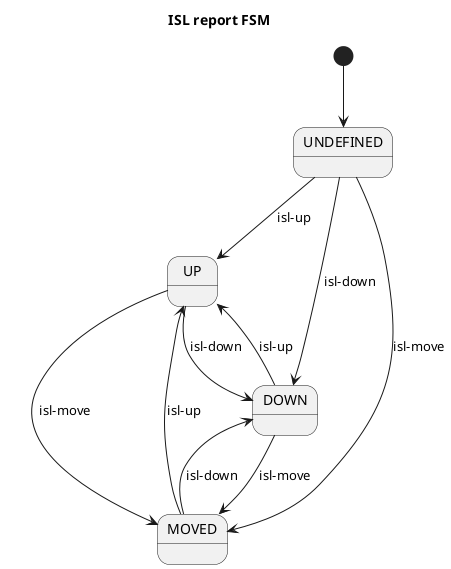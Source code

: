 Input signals:
* isl-up
* isl-down
* isl-move

@startuml
title ISL report FSM

[*] --> UNDEFINED

UNDEFINED --> UP : isl-up
UNDEFINED --> DOWN : isl-down
UNDEFINED --> MOVED : isl-move

UP --> DOWN : isl-down
UP --> MOVED : isl-move

DOWN --> UP : isl-up
DOWN --> MOVED : isl-move

MOVED --> DOWN : isl-down
MOVED --> UP : isl-up

@enduml
